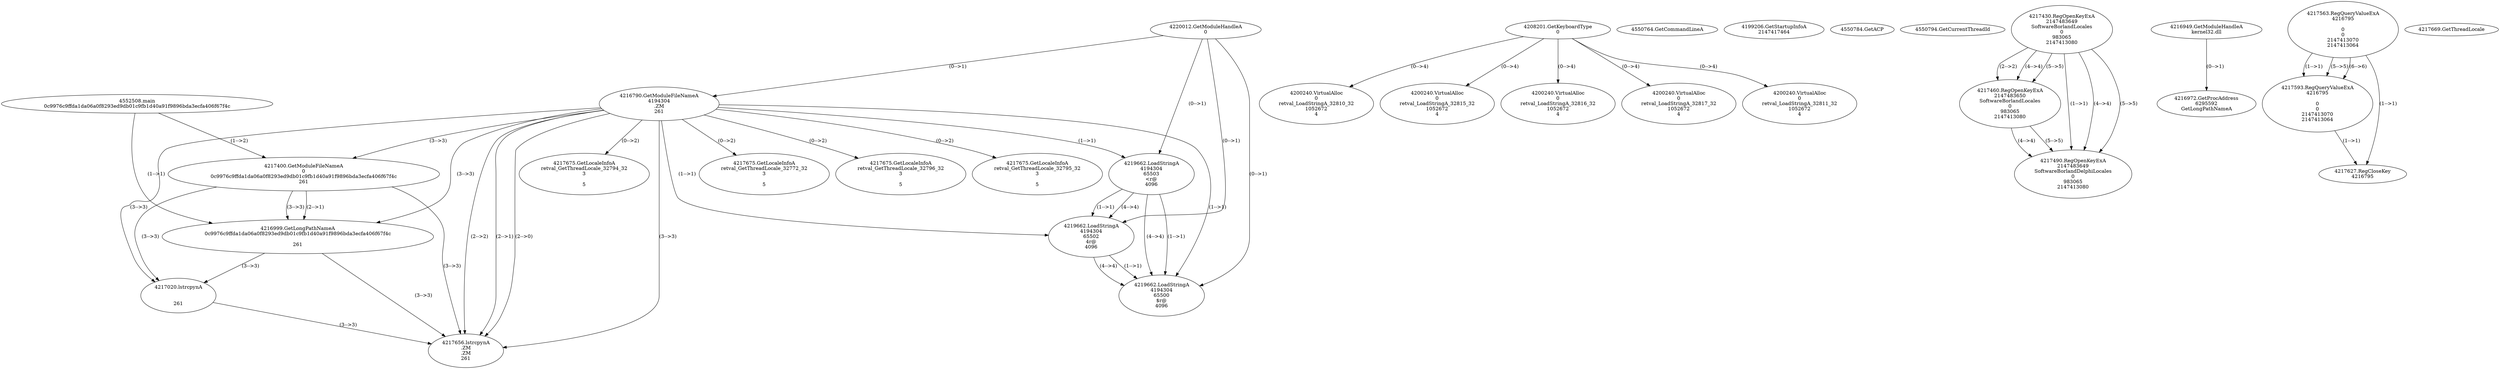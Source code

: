 // Global SCDG with merge call
digraph {
	0 [label="4552508.main
0c9976c9ffda1da06a0f8293ed9db01c9fb1d40a91f9896bda3ecfa406f67f4c"]
	1 [label="4220012.GetModuleHandleA
0"]
	2 [label="4208201.GetKeyboardType
0"]
	3 [label="4550764.GetCommandLineA
"]
	4 [label="4199206.GetStartupInfoA
2147417464"]
	5 [label="4550784.GetACP
"]
	6 [label="4550794.GetCurrentThreadId
"]
	7 [label="4216790.GetModuleFileNameA
4194304
.ZM
261"]
	1 -> 7 [label="(0-->1)"]
	8 [label="4217400.GetModuleFileNameA
0
0c9976c9ffda1da06a0f8293ed9db01c9fb1d40a91f9896bda3ecfa406f67f4c
261"]
	0 -> 8 [label="(1-->2)"]
	7 -> 8 [label="(3-->3)"]
	9 [label="4217430.RegOpenKeyExA
2147483649
Software\Borland\Locales
0
983065
2147413080"]
	10 [label="4217460.RegOpenKeyExA
2147483650
Software\Borland\Locales
0
983065
2147413080"]
	9 -> 10 [label="(2-->2)"]
	9 -> 10 [label="(4-->4)"]
	9 -> 10 [label="(5-->5)"]
	11 [label="4216949.GetModuleHandleA
kernel32.dll"]
	12 [label="4216972.GetProcAddress
6295592
GetLongPathNameA"]
	11 -> 12 [label="(0-->1)"]
	13 [label="4216999.GetLongPathNameA
0c9976c9ffda1da06a0f8293ed9db01c9fb1d40a91f9896bda3ecfa406f67f4c

261"]
	0 -> 13 [label="(1-->1)"]
	8 -> 13 [label="(2-->1)"]
	7 -> 13 [label="(3-->3)"]
	8 -> 13 [label="(3-->3)"]
	14 [label="4217020.lstrcpynA


261"]
	7 -> 14 [label="(3-->3)"]
	8 -> 14 [label="(3-->3)"]
	13 -> 14 [label="(3-->3)"]
	15 [label="4217563.RegQueryValueExA
4216795

0
0
2147413070
2147413064"]
	16 [label="4217593.RegQueryValueExA
4216795

0
0
2147413070
2147413064"]
	15 -> 16 [label="(1-->1)"]
	15 -> 16 [label="(5-->5)"]
	15 -> 16 [label="(6-->6)"]
	17 [label="4217627.RegCloseKey
4216795"]
	15 -> 17 [label="(1-->1)"]
	16 -> 17 [label="(1-->1)"]
	18 [label="4217656.lstrcpynA
.ZM
.ZM
261"]
	7 -> 18 [label="(2-->1)"]
	7 -> 18 [label="(2-->2)"]
	7 -> 18 [label="(3-->3)"]
	8 -> 18 [label="(3-->3)"]
	13 -> 18 [label="(3-->3)"]
	14 -> 18 [label="(3-->3)"]
	7 -> 18 [label="(2-->0)"]
	19 [label="4217669.GetThreadLocale
"]
	20 [label="4217675.GetLocaleInfoA
retval_GetThreadLocale_32795_32
3

5"]
	7 -> 20 [label="(0-->2)"]
	21 [label="4219662.LoadStringA
4194304
65503
<r@
4096"]
	1 -> 21 [label="(0-->1)"]
	7 -> 21 [label="(1-->1)"]
	22 [label="4219662.LoadStringA
4194304
65502
4r@
4096"]
	1 -> 22 [label="(0-->1)"]
	7 -> 22 [label="(1-->1)"]
	21 -> 22 [label="(1-->1)"]
	21 -> 22 [label="(4-->4)"]
	23 [label="4200240.VirtualAlloc
0
retval_LoadStringA_32810_32
1052672
4"]
	2 -> 23 [label="(0-->4)"]
	24 [label="4217675.GetLocaleInfoA
retval_GetThreadLocale_32794_32
3

5"]
	7 -> 24 [label="(0-->2)"]
	25 [label="4219662.LoadStringA
4194304
65500
$r@
4096"]
	1 -> 25 [label="(0-->1)"]
	7 -> 25 [label="(1-->1)"]
	21 -> 25 [label="(1-->1)"]
	22 -> 25 [label="(1-->1)"]
	21 -> 25 [label="(4-->4)"]
	22 -> 25 [label="(4-->4)"]
	26 [label="4200240.VirtualAlloc
0
retval_LoadStringA_32815_32
1052672
4"]
	2 -> 26 [label="(0-->4)"]
	27 [label="4200240.VirtualAlloc
0
retval_LoadStringA_32816_32
1052672
4"]
	2 -> 27 [label="(0-->4)"]
	28 [label="4217490.RegOpenKeyExA
2147483649
Software\Borland\Delphi\Locales
0
983065
2147413080"]
	9 -> 28 [label="(1-->1)"]
	9 -> 28 [label="(4-->4)"]
	10 -> 28 [label="(4-->4)"]
	9 -> 28 [label="(5-->5)"]
	10 -> 28 [label="(5-->5)"]
	29 [label="4217675.GetLocaleInfoA
retval_GetThreadLocale_32772_32
3

5"]
	7 -> 29 [label="(0-->2)"]
	30 [label="4200240.VirtualAlloc
0
retval_LoadStringA_32817_32
1052672
4"]
	2 -> 30 [label="(0-->4)"]
	31 [label="4200240.VirtualAlloc
0
retval_LoadStringA_32811_32
1052672
4"]
	2 -> 31 [label="(0-->4)"]
	32 [label="4217675.GetLocaleInfoA
retval_GetThreadLocale_32796_32
3

5"]
	7 -> 32 [label="(0-->2)"]
}

